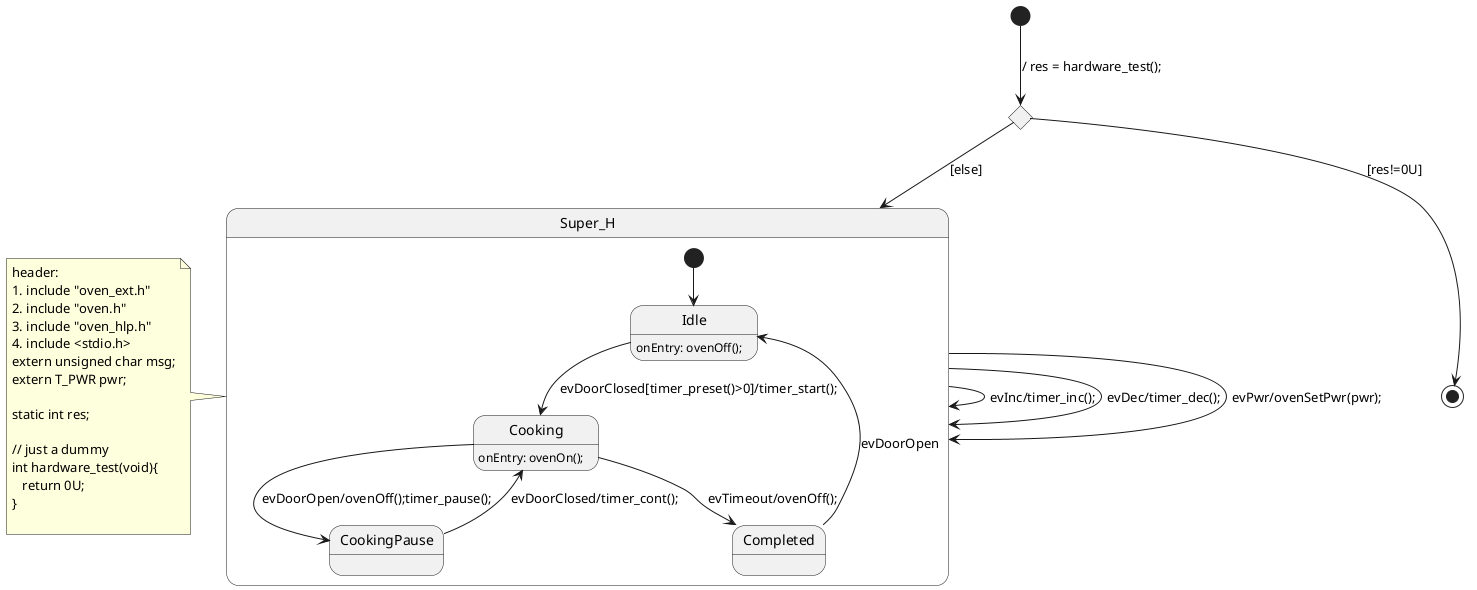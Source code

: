 @startuml




state Super_H {

  state Idle {
     Idle : onEntry: ovenOff();
  }
  
  state Cooking {
     Cooking : onEntry: ovenOn();
  }

  [*]  --> Idle
  Idle --> Cooking : evDoorClosed[timer_preset()>0]/timer_start();
  Cooking --> CookingPause : evDoorOpen/ovenOff();timer_pause();
  CookingPause --> Cooking : evDoorClosed/timer_cont();
  Cooking --> Completed : evTimeout/ovenOff();
  Completed --> Idle : evDoorOpen
}

note left of Super_H
header:
#include "oven_ext.h"
#include "oven.h"
#include "oven_hlp.h"
#include <stdio.h>
extern unsigned char msg;
extern T_PWR pwr;

static int res;

// just a dummy
int hardware_test(void){
   return 0U;
}

end note

Super_H --> Super_H : evInc/timer_inc();
Super_H --> Super_H : evDec/timer_dec();
Super_H --> Super_H : evPwr/ovenSetPwr(pwr);


state c <<choice>>
[*] --> c : / res = hardware_test();
c --> [*] : [res!=0U]
c --> Super_H : [else]



@enduml